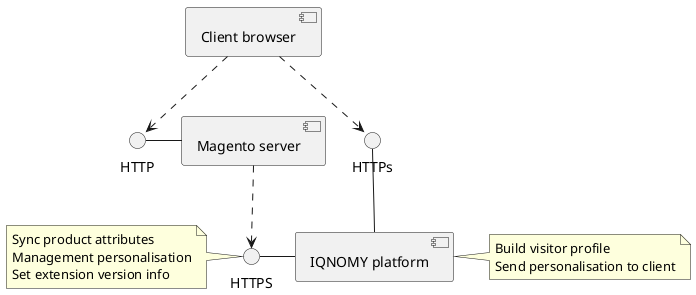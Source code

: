 @startuml

[Client browser]
[Magento server]
[IQNOMY platform]

HTTPS - [IQNOMY platform]
HTTP - [Magento server]
HTTPs - [IQNOMY platform]
[Magento server] ..> HTTPS
[Client browser] ..> HTTPs
[Client browser] ..> HTTP

note left of HTTPS
  Sync product attributes
  Management personalisation
  Set extension version info
end note

note right of [IQNOMY platform]
  Build visitor profile
  Send personalisation to client
end note

@enduml